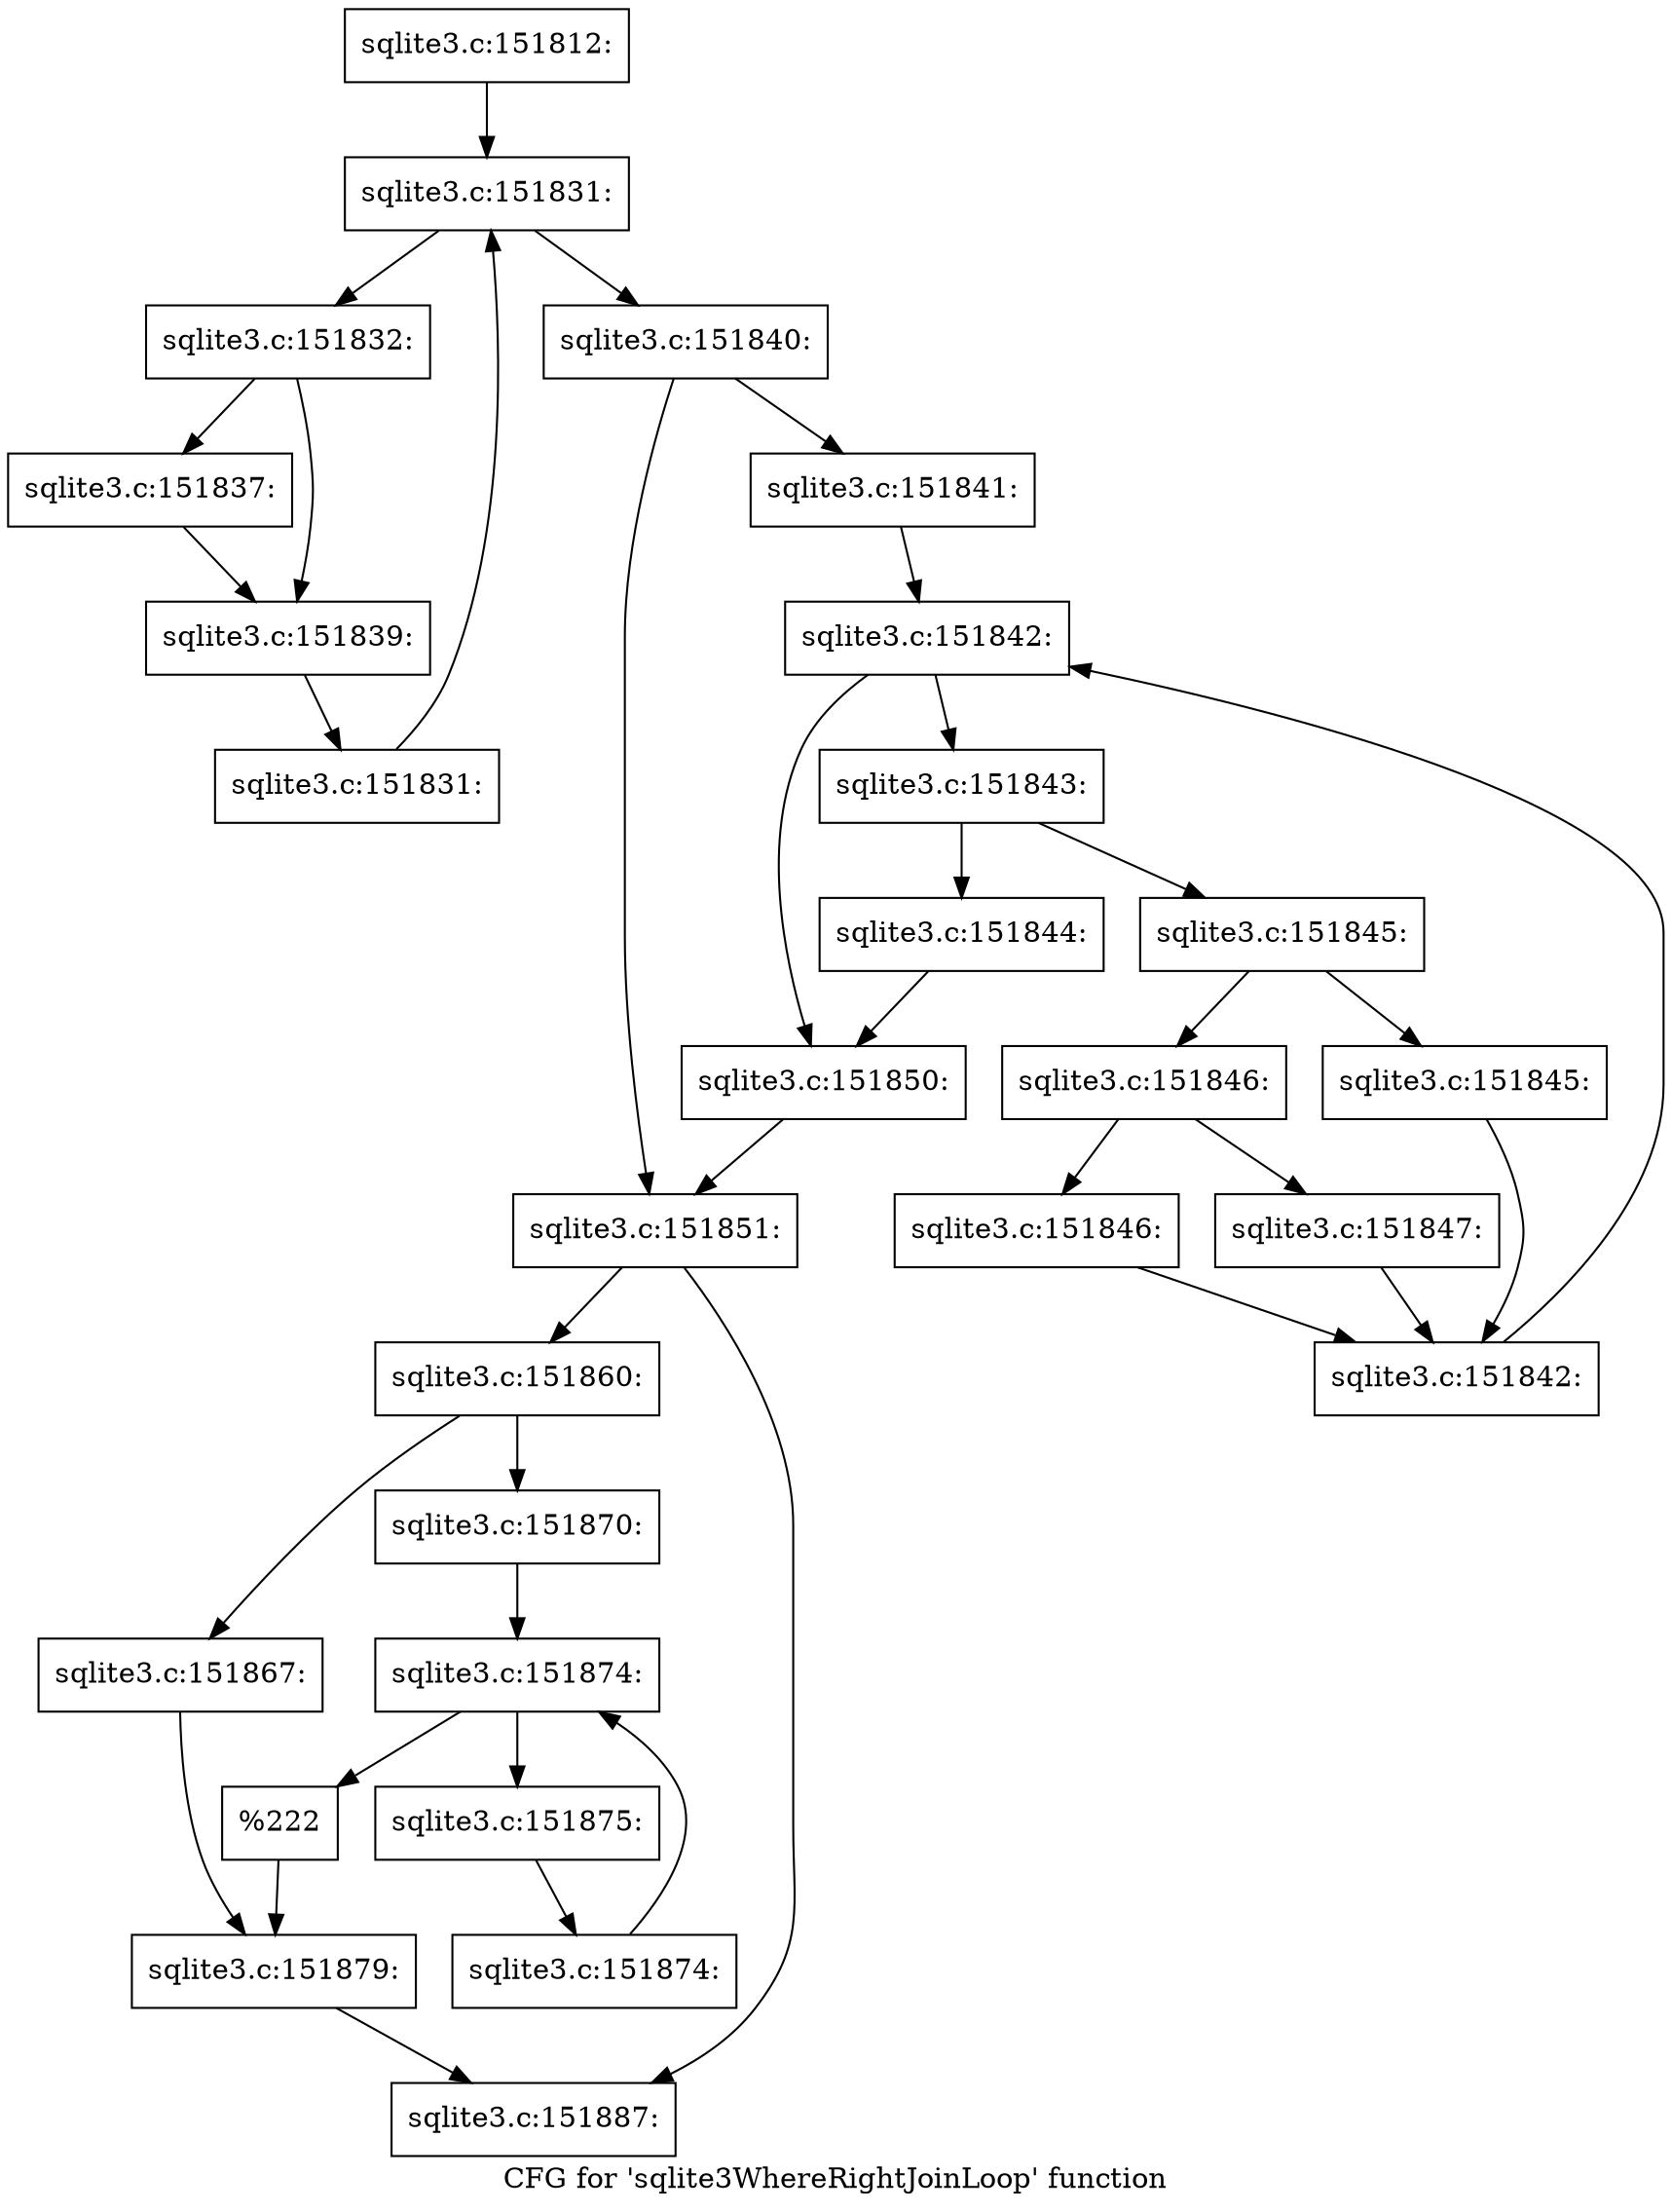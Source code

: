 digraph "CFG for 'sqlite3WhereRightJoinLoop' function" {
	label="CFG for 'sqlite3WhereRightJoinLoop' function";

	Node0x55c0f9bb98c0 [shape=record,label="{sqlite3.c:151812:}"];
	Node0x55c0f9bb98c0 -> Node0x55c0f9bef290;
	Node0x55c0f9bef290 [shape=record,label="{sqlite3.c:151831:}"];
	Node0x55c0f9bef290 -> Node0x55c0f9bef4b0;
	Node0x55c0f9bef290 -> Node0x55c0f9bef0e0;
	Node0x55c0f9bef4b0 [shape=record,label="{sqlite3.c:151832:}"];
	Node0x55c0f9bef4b0 -> Node0x55c0f9bf1010;
	Node0x55c0f9bef4b0 -> Node0x55c0f9bf1060;
	Node0x55c0f9bf1010 [shape=record,label="{sqlite3.c:151837:}"];
	Node0x55c0f9bf1010 -> Node0x55c0f9bf1060;
	Node0x55c0f9bf1060 [shape=record,label="{sqlite3.c:151839:}"];
	Node0x55c0f9bf1060 -> Node0x55c0f9bef420;
	Node0x55c0f9bef420 [shape=record,label="{sqlite3.c:151831:}"];
	Node0x55c0f9bef420 -> Node0x55c0f9bef290;
	Node0x55c0f9bef0e0 [shape=record,label="{sqlite3.c:151840:}"];
	Node0x55c0f9bef0e0 -> Node0x55c0f9bf1b90;
	Node0x55c0f9bef0e0 -> Node0x55c0f9bf1be0;
	Node0x55c0f9bf1b90 [shape=record,label="{sqlite3.c:151841:}"];
	Node0x55c0f9bf1b90 -> Node0x55c0f9bf2820;
	Node0x55c0f9bf2820 [shape=record,label="{sqlite3.c:151842:}"];
	Node0x55c0f9bf2820 -> Node0x55c0f9bf2a40;
	Node0x55c0f9bf2820 -> Node0x55c0f9bf2670;
	Node0x55c0f9bf2a40 [shape=record,label="{sqlite3.c:151843:}"];
	Node0x55c0f9bf2a40 -> Node0x55c0f9bf3710;
	Node0x55c0f9bf2a40 -> Node0x55c0f9bf3760;
	Node0x55c0f9bf3710 [shape=record,label="{sqlite3.c:151844:}"];
	Node0x55c0f9bf3710 -> Node0x55c0f9bf2670;
	Node0x55c0f9bf3760 [shape=record,label="{sqlite3.c:151845:}"];
	Node0x55c0f9bf3760 -> Node0x55c0f9bf3dc0;
	Node0x55c0f9bf3760 -> Node0x55c0f9bf3e10;
	Node0x55c0f9bf3dc0 [shape=record,label="{sqlite3.c:151845:}"];
	Node0x55c0f9bf3dc0 -> Node0x55c0f9bf29b0;
	Node0x55c0f9bf3e10 [shape=record,label="{sqlite3.c:151846:}"];
	Node0x55c0f9bf3e10 -> Node0x55c0f9bf4530;
	Node0x55c0f9bf3e10 -> Node0x55c0f9bf4580;
	Node0x55c0f9bf4530 [shape=record,label="{sqlite3.c:151846:}"];
	Node0x55c0f9bf4530 -> Node0x55c0f9bf29b0;
	Node0x55c0f9bf4580 [shape=record,label="{sqlite3.c:151847:}"];
	Node0x55c0f9bf4580 -> Node0x55c0f9bf29b0;
	Node0x55c0f9bf29b0 [shape=record,label="{sqlite3.c:151842:}"];
	Node0x55c0f9bf29b0 -> Node0x55c0f9bf2820;
	Node0x55c0f9bf2670 [shape=record,label="{sqlite3.c:151850:}"];
	Node0x55c0f9bf2670 -> Node0x55c0f9bf1be0;
	Node0x55c0f9bf1be0 [shape=record,label="{sqlite3.c:151851:}"];
	Node0x55c0f9bf1be0 -> Node0x55c0f9bf6cb0;
	Node0x55c0f9bf1be0 -> Node0x55c0f9bf6fb0;
	Node0x55c0f9bf6cb0 [shape=record,label="{sqlite3.c:151860:}"];
	Node0x55c0f9bf6cb0 -> Node0x55c0f9bf8f90;
	Node0x55c0f9bf6cb0 -> Node0x55c0f9bf9030;
	Node0x55c0f9bf8f90 [shape=record,label="{sqlite3.c:151867:}"];
	Node0x55c0f9bf8f90 -> Node0x55c0f9bf8fe0;
	Node0x55c0f9bf9030 [shape=record,label="{sqlite3.c:151870:}"];
	Node0x55c0f9bf9030 -> Node0x55c0f9bfac00;
	Node0x55c0f9bfac00 [shape=record,label="{sqlite3.c:151874:}"];
	Node0x55c0f9bfac00 -> Node0x55c0f9bfae20;
	Node0x55c0f9bfac00 -> Node0x55c0f9bfaa50;
	Node0x55c0f9bfae20 [shape=record,label="{sqlite3.c:151875:}"];
	Node0x55c0f9bfae20 -> Node0x55c0f9bfad90;
	Node0x55c0f9bfad90 [shape=record,label="{sqlite3.c:151874:}"];
	Node0x55c0f9bfad90 -> Node0x55c0f9bfac00;
	Node0x55c0f9bfaa50 [shape=record,label="{%222}"];
	Node0x55c0f9bfaa50 -> Node0x55c0f9bf8fe0;
	Node0x55c0f9bf8fe0 [shape=record,label="{sqlite3.c:151879:}"];
	Node0x55c0f9bf8fe0 -> Node0x55c0f9bf6fb0;
	Node0x55c0f9bf6fb0 [shape=record,label="{sqlite3.c:151887:}"];
}

